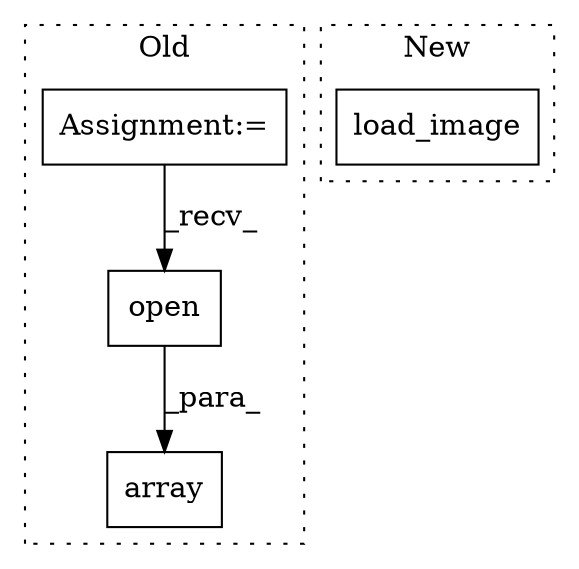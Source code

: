 digraph G {
subgraph cluster0 {
1 [label="open" a="32" s="11157,11172" l="5,1" shape="box"];
3 [label="array" a="32" s="11145,11173" l="6,1" shape="box"];
4 [label="Assignment:=" a="7" s="10896" l="5" shape="box"];
label = "Old";
style="dotted";
}
subgraph cluster1 {
2 [label="load_image" a="32" s="11168,11189" l="11,1" shape="box"];
label = "New";
style="dotted";
}
1 -> 3 [label="_para_"];
4 -> 1 [label="_recv_"];
}